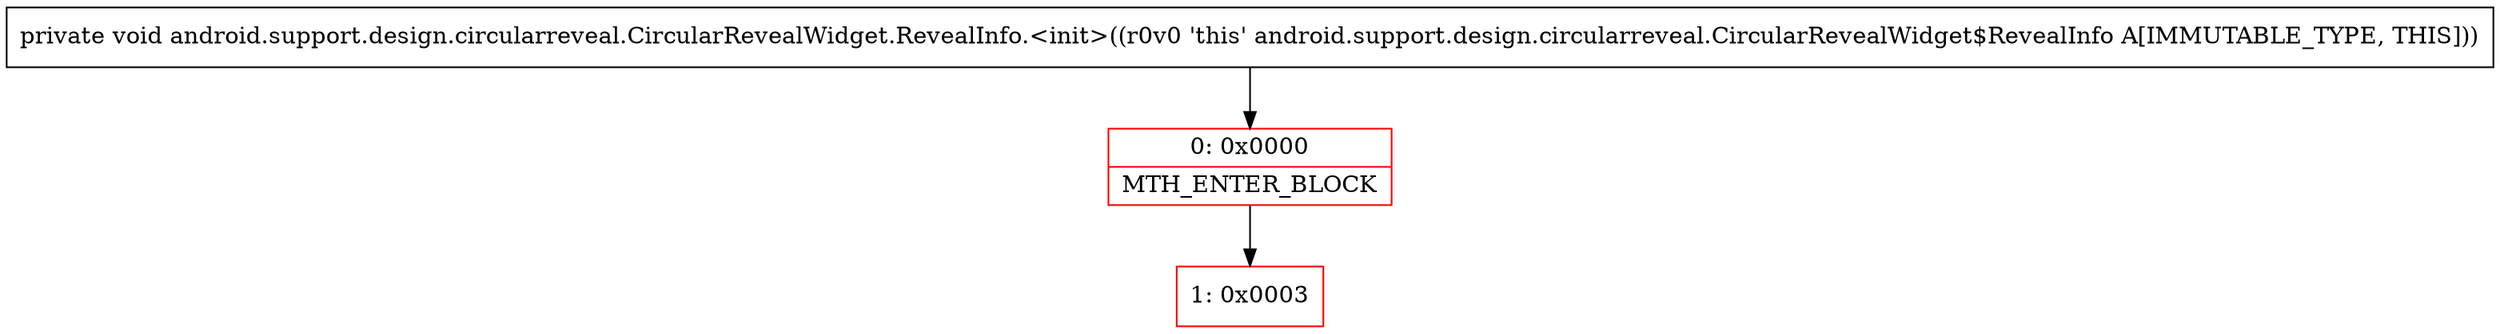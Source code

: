 digraph "CFG forandroid.support.design.circularreveal.CircularRevealWidget.RevealInfo.\<init\>()V" {
subgraph cluster_Region_1647169148 {
label = "R(0)";
node [shape=record,color=blue];
}
Node_0 [shape=record,color=red,label="{0\:\ 0x0000|MTH_ENTER_BLOCK\l}"];
Node_1 [shape=record,color=red,label="{1\:\ 0x0003}"];
MethodNode[shape=record,label="{private void android.support.design.circularreveal.CircularRevealWidget.RevealInfo.\<init\>((r0v0 'this' android.support.design.circularreveal.CircularRevealWidget$RevealInfo A[IMMUTABLE_TYPE, THIS])) }"];
MethodNode -> Node_0;
Node_0 -> Node_1;
}

